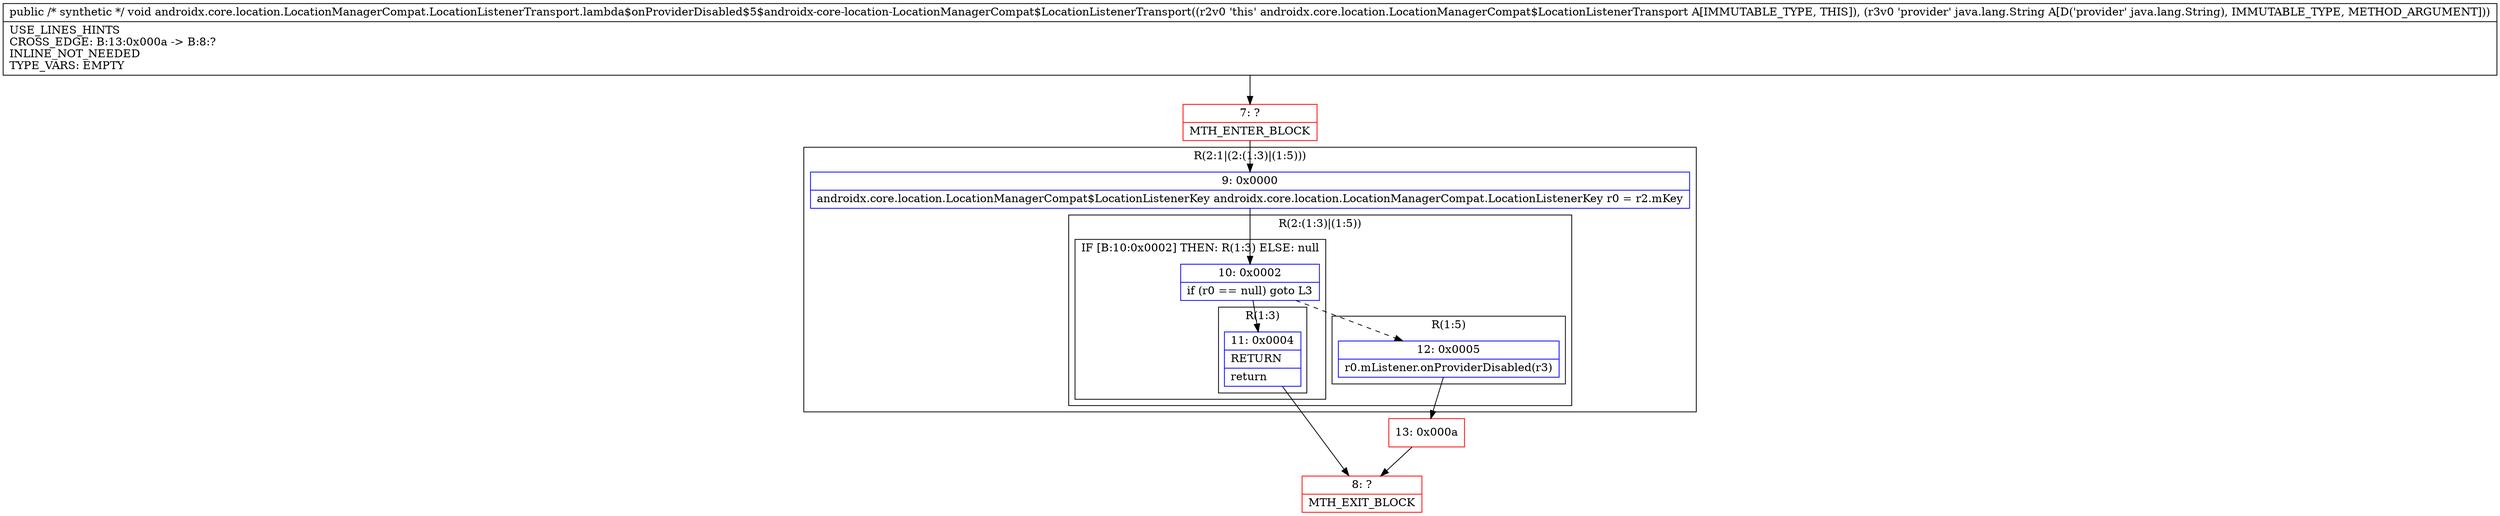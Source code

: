 digraph "CFG forandroidx.core.location.LocationManagerCompat.LocationListenerTransport.lambda$onProviderDisabled$5$androidx\-core\-location\-LocationManagerCompat$LocationListenerTransport(Ljava\/lang\/String;)V" {
subgraph cluster_Region_2130440348 {
label = "R(2:1|(2:(1:3)|(1:5)))";
node [shape=record,color=blue];
Node_9 [shape=record,label="{9\:\ 0x0000|androidx.core.location.LocationManagerCompat$LocationListenerKey androidx.core.location.LocationManagerCompat.LocationListenerKey r0 = r2.mKey\l}"];
subgraph cluster_Region_243920436 {
label = "R(2:(1:3)|(1:5))";
node [shape=record,color=blue];
subgraph cluster_IfRegion_1298687000 {
label = "IF [B:10:0x0002] THEN: R(1:3) ELSE: null";
node [shape=record,color=blue];
Node_10 [shape=record,label="{10\:\ 0x0002|if (r0 == null) goto L3\l}"];
subgraph cluster_Region_1697071711 {
label = "R(1:3)";
node [shape=record,color=blue];
Node_11 [shape=record,label="{11\:\ 0x0004|RETURN\l|return\l}"];
}
}
subgraph cluster_Region_591099457 {
label = "R(1:5)";
node [shape=record,color=blue];
Node_12 [shape=record,label="{12\:\ 0x0005|r0.mListener.onProviderDisabled(r3)\l}"];
}
}
}
Node_7 [shape=record,color=red,label="{7\:\ ?|MTH_ENTER_BLOCK\l}"];
Node_8 [shape=record,color=red,label="{8\:\ ?|MTH_EXIT_BLOCK\l}"];
Node_13 [shape=record,color=red,label="{13\:\ 0x000a}"];
MethodNode[shape=record,label="{public \/* synthetic *\/ void androidx.core.location.LocationManagerCompat.LocationListenerTransport.lambda$onProviderDisabled$5$androidx\-core\-location\-LocationManagerCompat$LocationListenerTransport((r2v0 'this' androidx.core.location.LocationManagerCompat$LocationListenerTransport A[IMMUTABLE_TYPE, THIS]), (r3v0 'provider' java.lang.String A[D('provider' java.lang.String), IMMUTABLE_TYPE, METHOD_ARGUMENT]))  | USE_LINES_HINTS\lCROSS_EDGE: B:13:0x000a \-\> B:8:?\lINLINE_NOT_NEEDED\lTYPE_VARS: EMPTY\l}"];
MethodNode -> Node_7;Node_9 -> Node_10;
Node_10 -> Node_11;
Node_10 -> Node_12[style=dashed];
Node_11 -> Node_8;
Node_12 -> Node_13;
Node_7 -> Node_9;
Node_13 -> Node_8;
}

